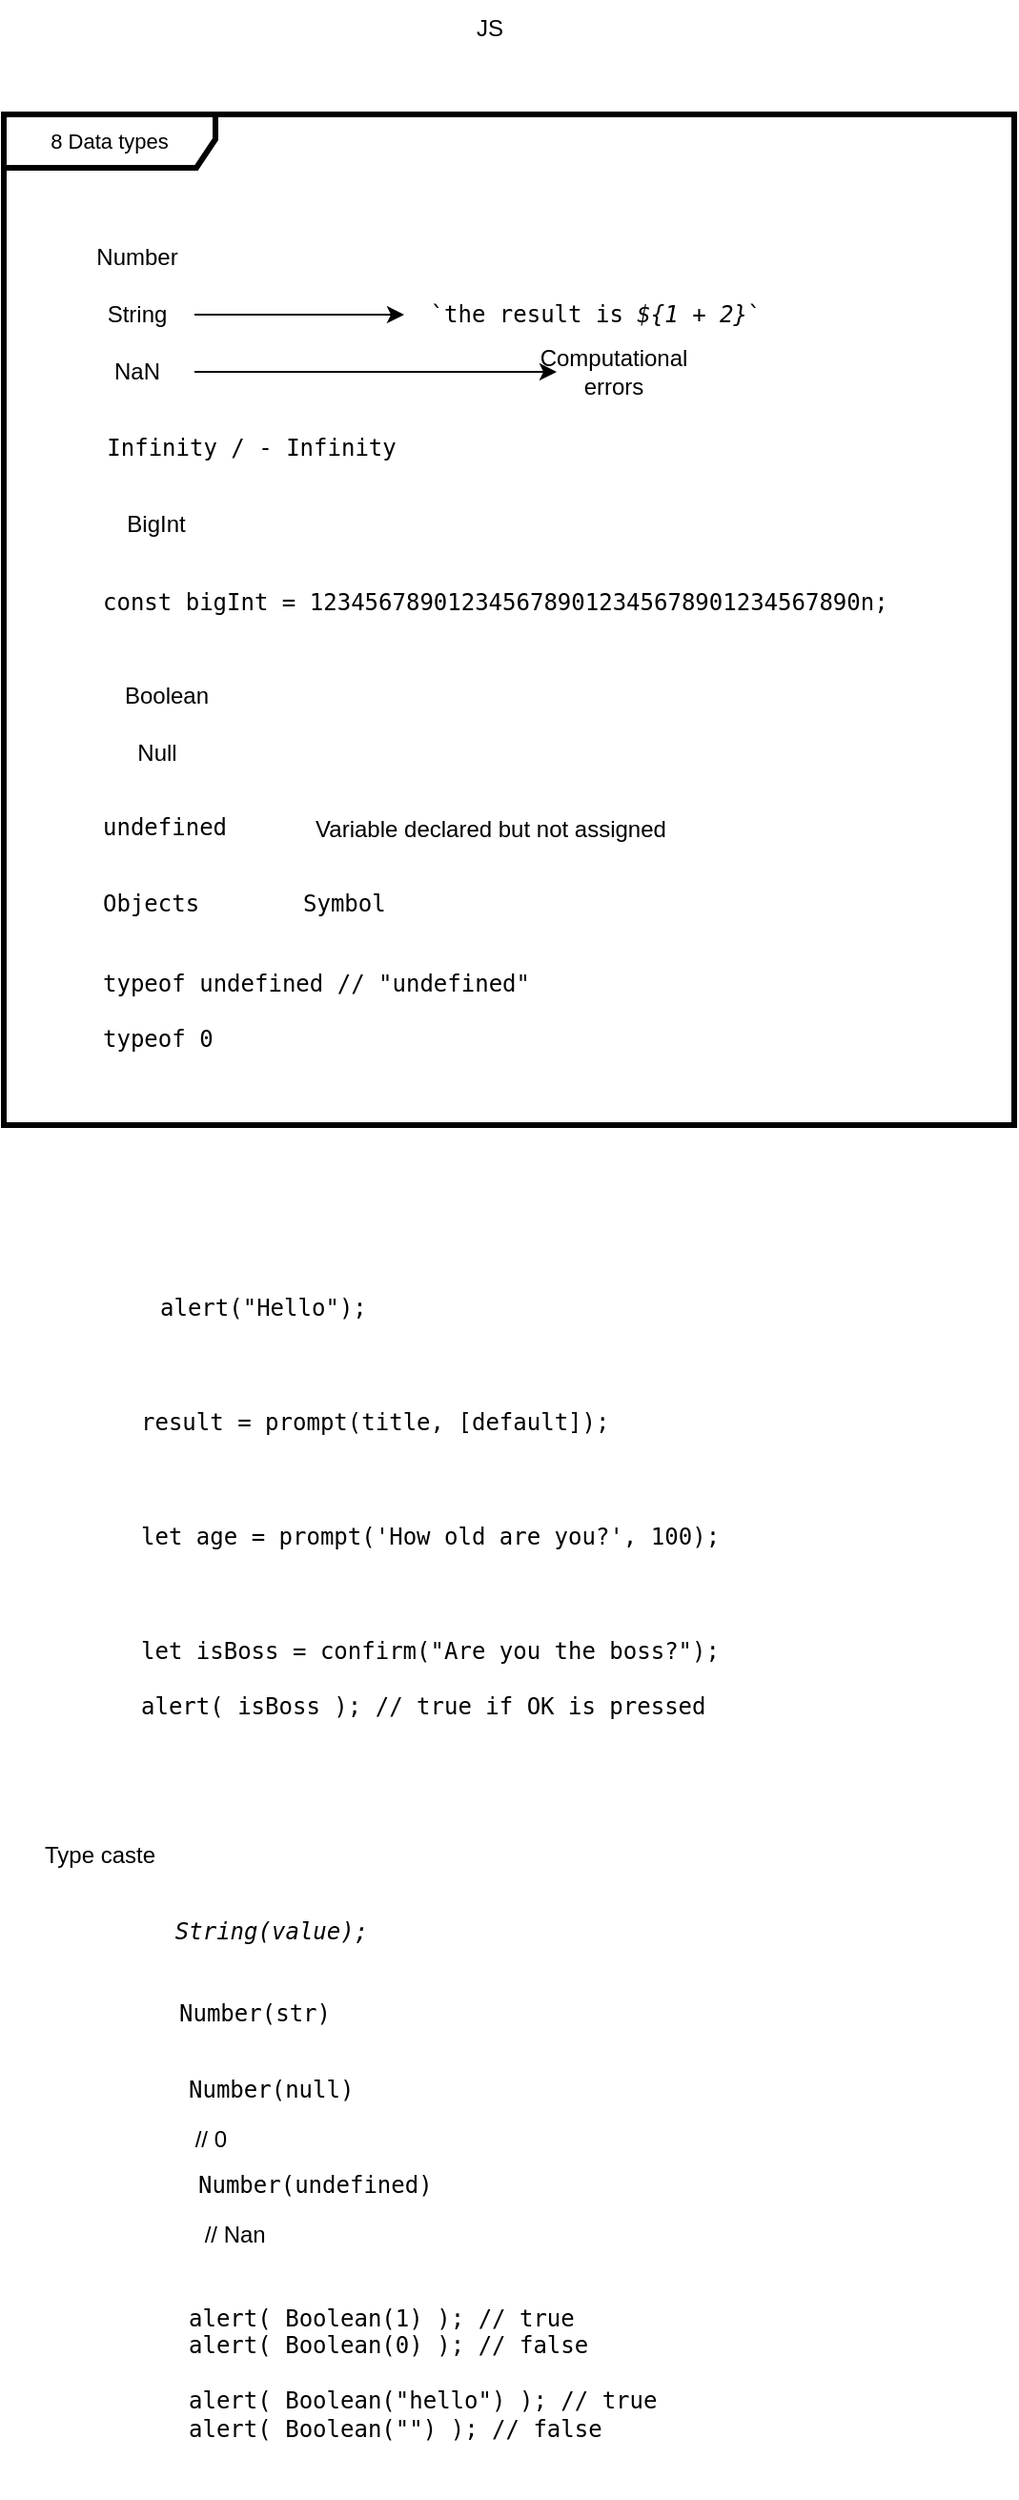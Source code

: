 <mxfile version="24.7.17">
  <diagram name="Page-1" id="_Y2H6WFEjGF17QhAO7V8">
    <mxGraphModel dx="1194" dy="738" grid="1" gridSize="10" guides="1" tooltips="1" connect="1" arrows="1" fold="1" page="1" pageScale="1" pageWidth="850" pageHeight="1100" math="0" shadow="0">
      <root>
        <mxCell id="0" />
        <mxCell id="1" parent="0" />
        <mxCell id="Pa7Yj9XWR-jMYllM7bil-1" value="JS" style="text;html=1;align=center;verticalAlign=middle;whiteSpace=wrap;rounded=0;" vertex="1" parent="1">
          <mxGeometry x="395" y="80" width="60" height="30" as="geometry" />
        </mxCell>
        <mxCell id="Pa7Yj9XWR-jMYllM7bil-2" value="8 Data types" style="shape=umlFrame;whiteSpace=wrap;html=1;pointerEvents=0;fontFamily=Helvetica;fontSize=11;fontColor=default;labelBackgroundColor=default;strokeWidth=3;width=111;height=28;strokeColor=default;align=center;verticalAlign=middle;fillColor=default;" vertex="1" parent="1">
          <mxGeometry x="170" y="140" width="530" height="530" as="geometry" />
        </mxCell>
        <mxCell id="Pa7Yj9XWR-jMYllM7bil-3" value="Number" style="text;html=1;align=center;verticalAlign=middle;whiteSpace=wrap;rounded=0;" vertex="1" parent="1">
          <mxGeometry x="210" y="200" width="60" height="30" as="geometry" />
        </mxCell>
        <mxCell id="Pa7Yj9XWR-jMYllM7bil-4" style="edgeStyle=orthogonalEdgeStyle;rounded=0;orthogonalLoop=1;jettySize=auto;html=1;" edge="1" parent="1" source="Pa7Yj9XWR-jMYllM7bil-5" target="Pa7Yj9XWR-jMYllM7bil-12">
          <mxGeometry relative="1" as="geometry" />
        </mxCell>
        <mxCell id="Pa7Yj9XWR-jMYllM7bil-5" value="String" style="text;html=1;align=center;verticalAlign=middle;whiteSpace=wrap;rounded=0;" vertex="1" parent="1">
          <mxGeometry x="210" y="230" width="60" height="30" as="geometry" />
        </mxCell>
        <mxCell id="Pa7Yj9XWR-jMYllM7bil-6" value="" style="edgeStyle=orthogonalEdgeStyle;rounded=0;orthogonalLoop=1;jettySize=auto;html=1;" edge="1" parent="1" source="Pa7Yj9XWR-jMYllM7bil-7" target="Pa7Yj9XWR-jMYllM7bil-8">
          <mxGeometry relative="1" as="geometry" />
        </mxCell>
        <mxCell id="Pa7Yj9XWR-jMYllM7bil-7" value="NaN" style="text;html=1;align=center;verticalAlign=middle;whiteSpace=wrap;rounded=0;" vertex="1" parent="1">
          <mxGeometry x="210" y="260" width="60" height="30" as="geometry" />
        </mxCell>
        <mxCell id="Pa7Yj9XWR-jMYllM7bil-8" value="Computational errors" style="text;html=1;align=center;verticalAlign=middle;whiteSpace=wrap;rounded=0;" vertex="1" parent="1">
          <mxGeometry x="460" y="260" width="60" height="30" as="geometry" />
        </mxCell>
        <mxCell id="Pa7Yj9XWR-jMYllM7bil-9" value="&lt;pre tabindex=&quot;0&quot; class=&quot;line-numbers language-javascript&quot;&gt;&lt;code class=&quot;language-javascript&quot;&gt;&lt;code class=&quot;token comment&quot;&gt;Infinity / &lt;/code&gt;&lt;/code&gt;&lt;code class=&quot;language-javascript&quot;&gt;&lt;code class=&quot;token comment&quot;&gt;- Infinity&lt;/code&gt;&lt;/code&gt;&lt;/pre&gt;" style="text;html=1;align=center;verticalAlign=middle;whiteSpace=wrap;rounded=0;" vertex="1" parent="1">
          <mxGeometry x="270" y="300" width="60" height="30" as="geometry" />
        </mxCell>
        <mxCell id="Pa7Yj9XWR-jMYllM7bil-10" value="BigInt" style="text;html=1;align=center;verticalAlign=middle;whiteSpace=wrap;rounded=0;" vertex="1" parent="1">
          <mxGeometry x="220" y="340" width="60" height="30" as="geometry" />
        </mxCell>
        <mxCell id="Pa7Yj9XWR-jMYllM7bil-11" value="&lt;pre class=&quot;line-numbers language-javascript&quot; tabindex=&quot;0&quot;&gt;&lt;code class=&quot;language-javascript&quot;&gt;&lt;code class=&quot;token keyword&quot;&gt;const&lt;/code&gt; bigInt &lt;code class=&quot;token operator&quot;&gt;=&lt;/code&gt; &lt;code class=&quot;token number&quot;&gt;1234567890123456789012345678901234567890n&lt;/code&gt;&lt;code class=&quot;token punctuation&quot;&gt;;&lt;/code&gt;&lt;/code&gt;&lt;/pre&gt;" style="text;whiteSpace=wrap;html=1;" vertex="1" parent="1">
          <mxGeometry x="220" y="370" width="440" height="60" as="geometry" />
        </mxCell>
        <mxCell id="Pa7Yj9XWR-jMYllM7bil-12" value="&lt;pre tabindex=&quot;0&quot; class=&quot;line-numbers language-javascript&quot;&gt;&lt;code class=&quot;language-javascript&quot;&gt;&lt;code class=&quot;token template-string&quot;&gt;&lt;code class=&quot;token template-punctuation string&quot;&gt;`&lt;/code&gt;&lt;code class=&quot;token string&quot;&gt;the result is &lt;/code&gt;&lt;code class=&quot;token interpolation&quot;&gt;&lt;code class=&quot;token interpolation-punctuation punctuation&quot;&gt;&lt;em class=&quot;inline-highlight&quot;&gt;${&lt;/em&gt;&lt;/code&gt;&lt;em class=&quot;inline-highlight&quot;&gt;&lt;code class=&quot;token number&quot;&gt;1&lt;/code&gt; &lt;code class=&quot;token operator&quot;&gt;+&lt;/code&gt; &lt;code class=&quot;token number&quot;&gt;2&lt;/code&gt;&lt;code class=&quot;token interpolation-punctuation punctuation&quot;&gt;}&lt;/code&gt;&lt;/em&gt;&lt;/code&gt;&lt;code class=&quot;token template-punctuation string&quot;&gt;`&lt;/code&gt;&lt;/code&gt;&lt;/code&gt;&lt;/pre&gt;" style="text;html=1;align=center;verticalAlign=middle;resizable=0;points=[];autosize=1;strokeColor=none;fillColor=none;" vertex="1" parent="1">
          <mxGeometry x="380" y="220" width="200" height="50" as="geometry" />
        </mxCell>
        <mxCell id="Pa7Yj9XWR-jMYllM7bil-13" value="Boolean" style="text;html=1;align=center;verticalAlign=middle;resizable=0;points=[];autosize=1;strokeColor=none;fillColor=none;" vertex="1" parent="1">
          <mxGeometry x="220" y="430" width="70" height="30" as="geometry" />
        </mxCell>
        <mxCell id="Pa7Yj9XWR-jMYllM7bil-14" value="Null" style="text;html=1;align=center;verticalAlign=middle;resizable=0;points=[];autosize=1;strokeColor=none;fillColor=none;" vertex="1" parent="1">
          <mxGeometry x="230" y="460" width="40" height="30" as="geometry" />
        </mxCell>
        <mxCell id="Pa7Yj9XWR-jMYllM7bil-15" value="&lt;code&gt;undefined&lt;/code&gt;" style="text;whiteSpace=wrap;html=1;" vertex="1" parent="1">
          <mxGeometry x="220" y="500" width="100" height="40" as="geometry" />
        </mxCell>
        <mxCell id="Pa7Yj9XWR-jMYllM7bil-16" value="Variable declared but not assigned" style="text;html=1;align=center;verticalAlign=middle;resizable=0;points=[];autosize=1;strokeColor=none;fillColor=none;" vertex="1" parent="1">
          <mxGeometry x="320" y="500" width="210" height="30" as="geometry" />
        </mxCell>
        <mxCell id="Pa7Yj9XWR-jMYllM7bil-17" value="&lt;code&gt;Objects&lt;/code&gt;" style="text;whiteSpace=wrap;html=1;" vertex="1" parent="1">
          <mxGeometry x="220" y="540" width="100" height="40" as="geometry" />
        </mxCell>
        <mxCell id="Pa7Yj9XWR-jMYllM7bil-18" value="&lt;pre class=&quot;line-numbers language-javascript&quot; tabindex=&quot;0&quot;&gt;&lt;code class=&quot;language-javascript&quot;&gt;&lt;code class=&quot;token keyword&quot;&gt;typeof&lt;/code&gt; &lt;code class=&quot;token keyword&quot;&gt;undefined&lt;/code&gt; &lt;code class=&quot;token comment&quot;&gt;// &quot;undefined&quot;&lt;/code&gt;&#xa;&#xa;&lt;code class=&quot;token keyword&quot;&gt;typeof&lt;/code&gt; &lt;code class=&quot;token number&quot;&gt;0&lt;/code&gt;&lt;/code&gt;&lt;/pre&gt;" style="text;whiteSpace=wrap;html=1;" vertex="1" parent="1">
          <mxGeometry x="220" y="570" width="260" height="90" as="geometry" />
        </mxCell>
        <mxCell id="Pa7Yj9XWR-jMYllM7bil-19" value="&lt;code&gt;Symbol&lt;/code&gt;" style="text;whiteSpace=wrap;html=1;" vertex="1" parent="1">
          <mxGeometry x="325" y="540" width="100" height="40" as="geometry" />
        </mxCell>
        <mxCell id="Pa7Yj9XWR-jMYllM7bil-20" value="&lt;pre class=&quot;line-numbers language-javascript&quot; tabindex=&quot;0&quot;&gt;&lt;code class=&quot;language-javascript&quot;&gt;&lt;code class=&quot;token function&quot;&gt;alert&lt;/code&gt;&lt;code class=&quot;token punctuation&quot;&gt;(&lt;/code&gt;&lt;code class=&quot;token string&quot;&gt;&quot;Hello&quot;&lt;/code&gt;&lt;code class=&quot;token punctuation&quot;&gt;)&lt;/code&gt;&lt;code class=&quot;token punctuation&quot;&gt;;&lt;/code&gt;&lt;/code&gt;&lt;/pre&gt;" style="text;whiteSpace=wrap;html=1;" vertex="1" parent="1">
          <mxGeometry x="250" y="740" width="140" height="60" as="geometry" />
        </mxCell>
        <mxCell id="Pa7Yj9XWR-jMYllM7bil-21" value="&lt;pre class=&quot;line-numbers language-javascript&quot; tabindex=&quot;0&quot;&gt;&lt;code class=&quot;language-javascript&quot;&gt;result &lt;code class=&quot;token operator&quot;&gt;=&lt;/code&gt; &lt;code class=&quot;token function&quot;&gt;prompt&lt;/code&gt;&lt;code class=&quot;token punctuation&quot;&gt;(&lt;/code&gt;title&lt;code class=&quot;token punctuation&quot;&gt;,&lt;/code&gt; &lt;code class=&quot;token punctuation&quot;&gt;[&lt;/code&gt;&lt;code class=&quot;token keyword&quot;&gt;default&lt;/code&gt;&lt;code class=&quot;token punctuation&quot;&gt;]&lt;/code&gt;&lt;code class=&quot;token punctuation&quot;&gt;)&lt;/code&gt;&lt;code class=&quot;token punctuation&quot;&gt;;&lt;/code&gt;&lt;/code&gt;&lt;/pre&gt;" style="text;whiteSpace=wrap;html=1;" vertex="1" parent="1">
          <mxGeometry x="240" y="800" width="280" height="60" as="geometry" />
        </mxCell>
        <mxCell id="Pa7Yj9XWR-jMYllM7bil-22" value="&lt;pre class=&quot;line-numbers language-javascript&quot; tabindex=&quot;0&quot;&gt;&lt;code class=&quot;language-javascript&quot;&gt;&lt;code class=&quot;token keyword&quot;&gt;let&lt;/code&gt; age &lt;code class=&quot;token operator&quot;&gt;=&lt;/code&gt; &lt;code class=&quot;token function&quot;&gt;prompt&lt;/code&gt;&lt;code class=&quot;token punctuation&quot;&gt;(&lt;/code&gt;&lt;code class=&quot;token string&quot;&gt;&#39;How old are you?&#39;&lt;/code&gt;&lt;code class=&quot;token punctuation&quot;&gt;,&lt;/code&gt; &lt;code class=&quot;token number&quot;&gt;100&lt;/code&gt;&lt;code class=&quot;token punctuation&quot;&gt;)&lt;/code&gt;&lt;code class=&quot;token punctuation&quot;&gt;;&lt;/code&gt;&lt;/code&gt;&lt;/pre&gt;" style="text;whiteSpace=wrap;html=1;" vertex="1" parent="1">
          <mxGeometry x="240" y="860" width="340" height="60" as="geometry" />
        </mxCell>
        <mxCell id="Pa7Yj9XWR-jMYllM7bil-23" value="&lt;pre class=&quot;line-numbers language-javascript&quot; tabindex=&quot;0&quot;&gt;&lt;code class=&quot;language-javascript&quot;&gt;&lt;code class=&quot;token keyword&quot;&gt;let&lt;/code&gt; isBoss &lt;code class=&quot;token operator&quot;&gt;=&lt;/code&gt; &lt;code class=&quot;token function&quot;&gt;confirm&lt;/code&gt;&lt;code class=&quot;token punctuation&quot;&gt;(&lt;/code&gt;&lt;code class=&quot;token string&quot;&gt;&quot;Are you the boss?&quot;&lt;/code&gt;&lt;code class=&quot;token punctuation&quot;&gt;)&lt;/code&gt;&lt;code class=&quot;token punctuation&quot;&gt;;&lt;/code&gt;&#xa;&#xa;&lt;code class=&quot;token function&quot;&gt;alert&lt;/code&gt;&lt;code class=&quot;token punctuation&quot;&gt;(&lt;/code&gt; isBoss &lt;code class=&quot;token punctuation&quot;&gt;)&lt;/code&gt;&lt;code class=&quot;token punctuation&quot;&gt;;&lt;/code&gt; &lt;code class=&quot;token comment&quot;&gt;// true if OK is pressed&lt;/code&gt;&lt;/code&gt;&lt;/pre&gt;" style="text;whiteSpace=wrap;html=1;" vertex="1" parent="1">
          <mxGeometry x="240" y="920" width="340" height="90" as="geometry" />
        </mxCell>
        <mxCell id="Pa7Yj9XWR-jMYllM7bil-24" value="Type caste" style="text;html=1;align=center;verticalAlign=middle;resizable=0;points=[];autosize=1;strokeColor=none;fillColor=none;" vertex="1" parent="1">
          <mxGeometry x="180" y="1038" width="80" height="30" as="geometry" />
        </mxCell>
        <mxCell id="Pa7Yj9XWR-jMYllM7bil-25" value="&lt;pre tabindex=&quot;0&quot; class=&quot;line-numbers language-javascript&quot;&gt;&lt;code class=&quot;language-javascript&quot;&gt;&lt;em class=&quot;block-highlight&quot;&gt;&lt;code class=&quot;token function&quot;&gt;String&lt;/code&gt;&lt;code class=&quot;token punctuation&quot;&gt;(&lt;/code&gt;value&lt;code class=&quot;token punctuation&quot;&gt;)&lt;/code&gt;&lt;code class=&quot;token punctuation&quot;&gt;;&lt;/code&gt;&lt;/em&gt;&lt;/code&gt;&lt;/pre&gt;" style="text;html=1;align=center;verticalAlign=middle;resizable=0;points=[];autosize=1;strokeColor=none;fillColor=none;" vertex="1" parent="1">
          <mxGeometry x="250" y="1068" width="120" height="50" as="geometry" />
        </mxCell>
        <mxCell id="Pa7Yj9XWR-jMYllM7bil-26" value="&lt;pre class=&quot;line-numbers language-javascript&quot; tabindex=&quot;0&quot;&gt;&lt;code class=&quot;language-javascript&quot;&gt;&lt;code class=&quot;token function&quot;&gt;Number&lt;/code&gt;&lt;code class=&quot;token punctuation&quot;&gt;(&lt;/code&gt;str&lt;code class=&quot;token punctuation&quot;&gt;)&lt;/code&gt;&lt;/code&gt;&lt;/pre&gt;" style="text;whiteSpace=wrap;html=1;" vertex="1" parent="1">
          <mxGeometry x="260" y="1110" width="110" height="60" as="geometry" />
        </mxCell>
        <mxCell id="Pa7Yj9XWR-jMYllM7bil-27" value="&lt;pre class=&quot;line-numbers language-javascript&quot; tabindex=&quot;0&quot;&gt;&lt;code class=&quot;language-javascript&quot;&gt;&lt;code class=&quot;token function&quot;&gt;Number&lt;/code&gt;&lt;code class=&quot;token punctuation&quot;&gt;(null&lt;/code&gt;&lt;code class=&quot;token punctuation&quot;&gt;)&lt;/code&gt;&lt;/code&gt;&lt;/pre&gt;&amp;nbsp;// 0" style="text;whiteSpace=wrap;html=1;" vertex="1" parent="1">
          <mxGeometry x="265" y="1150" width="185" height="40" as="geometry" />
        </mxCell>
        <mxCell id="Pa7Yj9XWR-jMYllM7bil-28" value="&lt;pre class=&quot;line-numbers language-javascript&quot; tabindex=&quot;0&quot;&gt;&lt;code class=&quot;language-javascript&quot;&gt;&lt;code class=&quot;token function&quot;&gt;Number&lt;/code&gt;&lt;code class=&quot;token punctuation&quot;&gt;(undefined&lt;/code&gt;&lt;code class=&quot;token punctuation&quot;&gt;)&lt;/code&gt;&lt;/code&gt;&lt;/pre&gt;&amp;nbsp;// Nan" style="text;whiteSpace=wrap;html=1;" vertex="1" parent="1">
          <mxGeometry x="270" y="1200" width="185" height="40" as="geometry" />
        </mxCell>
        <mxCell id="Pa7Yj9XWR-jMYllM7bil-29" value="&lt;pre class=&quot;line-numbers language-javascript&quot; tabindex=&quot;0&quot;&gt;&lt;code class=&quot;language-javascript&quot;&gt;&lt;code class=&quot;token function&quot;&gt;alert&lt;/code&gt;&lt;code class=&quot;token punctuation&quot;&gt;(&lt;/code&gt; &lt;code class=&quot;token function&quot;&gt;Boolean&lt;/code&gt;&lt;code class=&quot;token punctuation&quot;&gt;(&lt;/code&gt;&lt;code class=&quot;token number&quot;&gt;1&lt;/code&gt;&lt;code class=&quot;token punctuation&quot;&gt;)&lt;/code&gt; &lt;code class=&quot;token punctuation&quot;&gt;)&lt;/code&gt;&lt;code class=&quot;token punctuation&quot;&gt;;&lt;/code&gt; &lt;code class=&quot;token comment&quot;&gt;// true&lt;/code&gt;&#xa;&lt;code class=&quot;token function&quot;&gt;alert&lt;/code&gt;&lt;code class=&quot;token punctuation&quot;&gt;(&lt;/code&gt; &lt;code class=&quot;token function&quot;&gt;Boolean&lt;/code&gt;&lt;code class=&quot;token punctuation&quot;&gt;(&lt;/code&gt;&lt;code class=&quot;token number&quot;&gt;0&lt;/code&gt;&lt;code class=&quot;token punctuation&quot;&gt;)&lt;/code&gt; &lt;code class=&quot;token punctuation&quot;&gt;)&lt;/code&gt;&lt;code class=&quot;token punctuation&quot;&gt;;&lt;/code&gt; &lt;code class=&quot;token comment&quot;&gt;// false&lt;/code&gt;&#xa;&#xa;&lt;code class=&quot;token function&quot;&gt;alert&lt;/code&gt;&lt;code class=&quot;token punctuation&quot;&gt;(&lt;/code&gt; &lt;code class=&quot;token function&quot;&gt;Boolean&lt;/code&gt;&lt;code class=&quot;token punctuation&quot;&gt;(&lt;/code&gt;&lt;code class=&quot;token string&quot;&gt;&quot;hello&quot;&lt;/code&gt;&lt;code class=&quot;token punctuation&quot;&gt;)&lt;/code&gt; &lt;code class=&quot;token punctuation&quot;&gt;)&lt;/code&gt;&lt;code class=&quot;token punctuation&quot;&gt;;&lt;/code&gt; &lt;code class=&quot;token comment&quot;&gt;// true&lt;/code&gt;&#xa;&lt;code class=&quot;token function&quot;&gt;alert&lt;/code&gt;&lt;code class=&quot;token punctuation&quot;&gt;(&lt;/code&gt; &lt;code class=&quot;token function&quot;&gt;Boolean&lt;/code&gt;&lt;code class=&quot;token punctuation&quot;&gt;(&lt;/code&gt;&lt;code class=&quot;token string&quot;&gt;&quot;&quot;&lt;/code&gt;&lt;code class=&quot;token punctuation&quot;&gt;)&lt;/code&gt; &lt;code class=&quot;token punctuation&quot;&gt;)&lt;/code&gt;&lt;code class=&quot;token punctuation&quot;&gt;;&lt;/code&gt; &lt;code class=&quot;token comment&quot;&gt;// false&lt;/code&gt;&lt;/code&gt;&lt;/pre&gt;" style="text;whiteSpace=wrap;html=1;" vertex="1" parent="1">
          <mxGeometry x="265" y="1270" width="280" height="120" as="geometry" />
        </mxCell>
      </root>
    </mxGraphModel>
  </diagram>
</mxfile>
